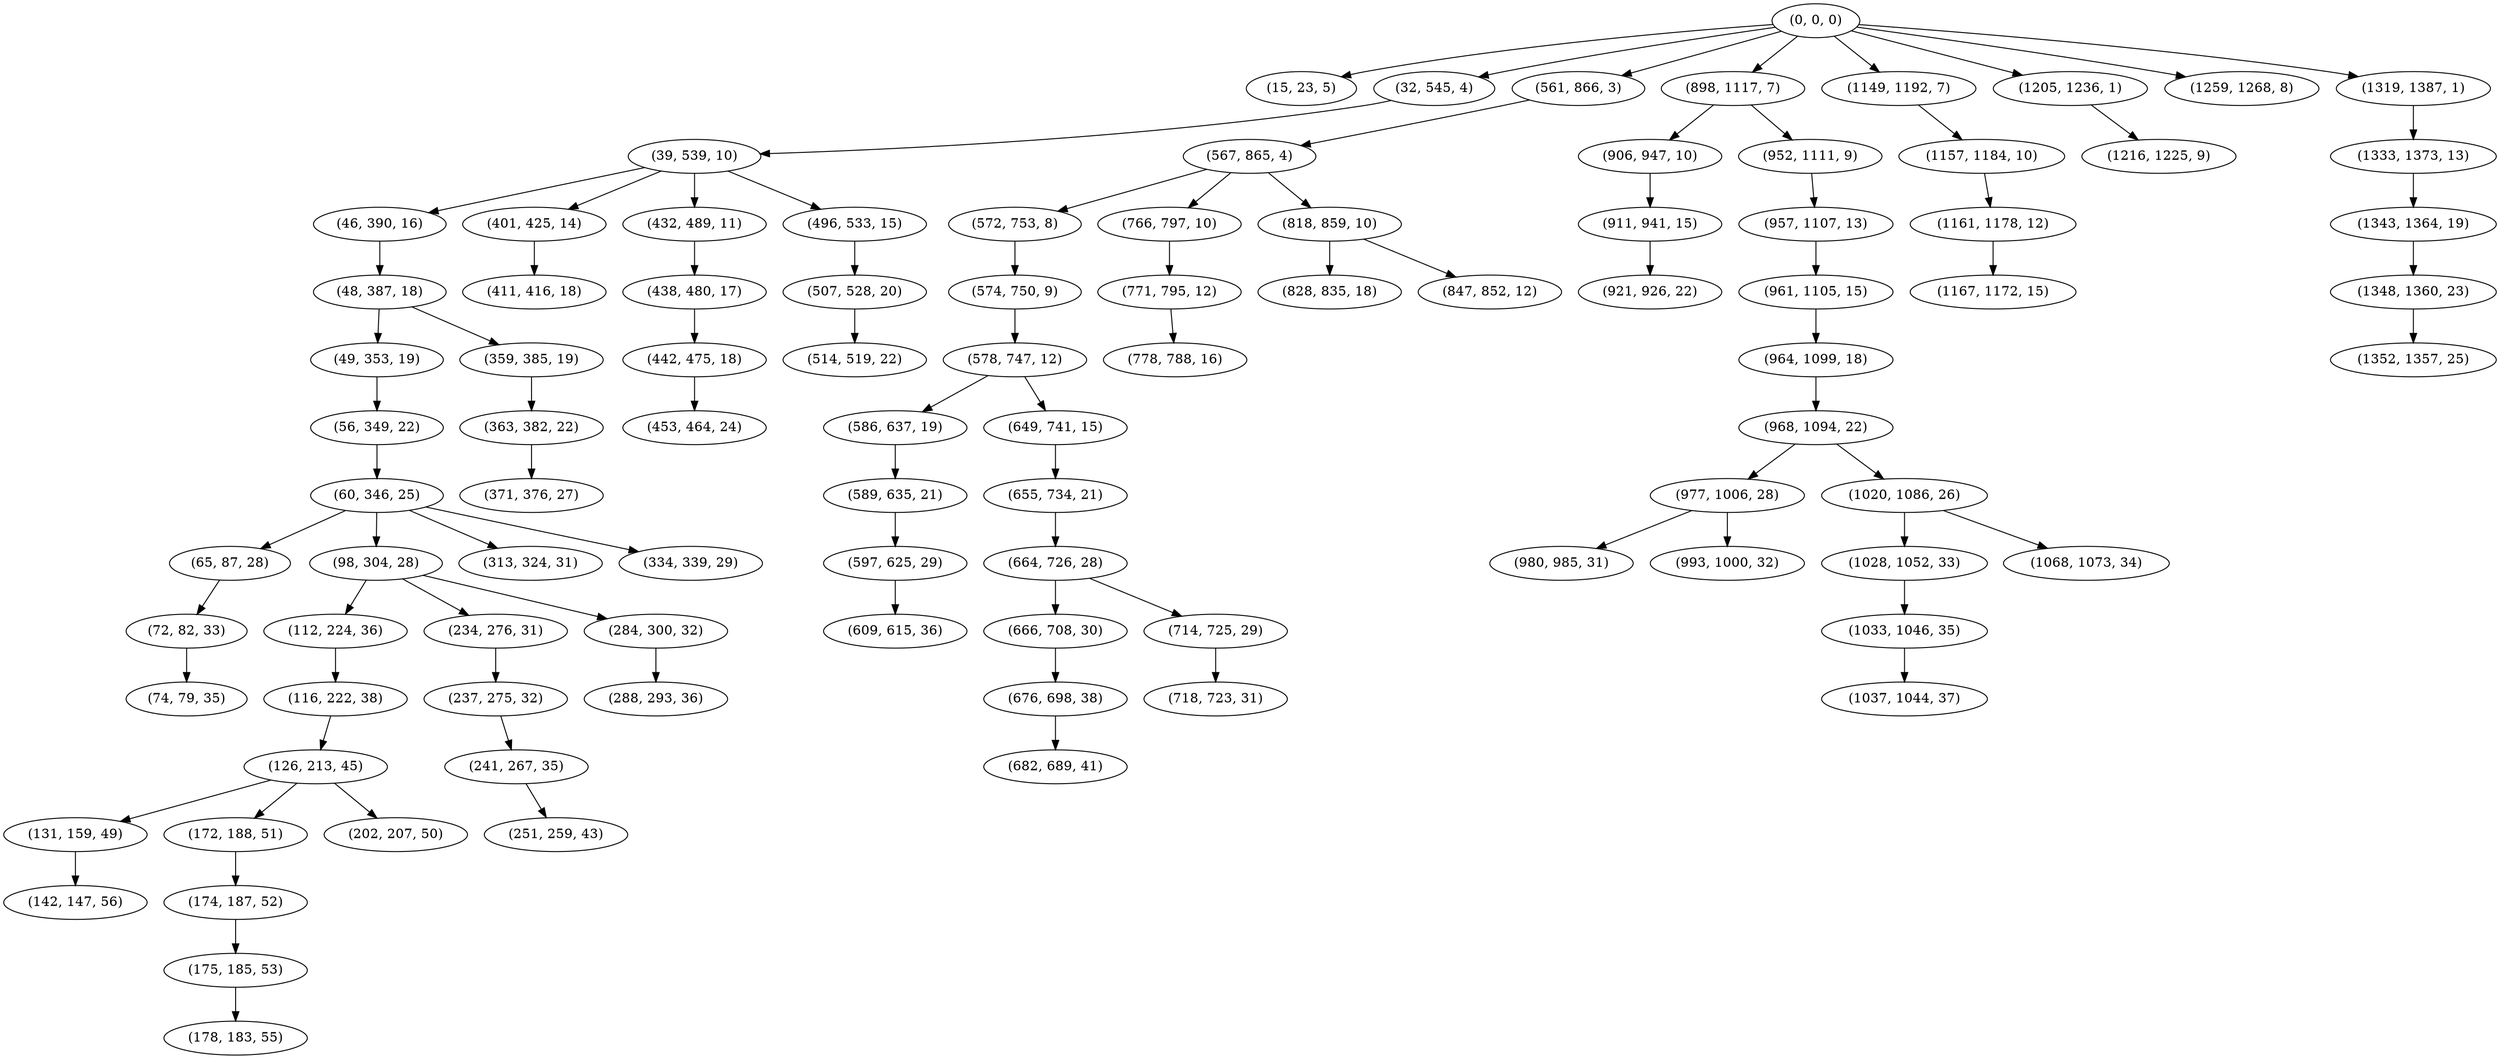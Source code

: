 digraph tree {
    "(0, 0, 0)";
    "(15, 23, 5)";
    "(32, 545, 4)";
    "(39, 539, 10)";
    "(46, 390, 16)";
    "(48, 387, 18)";
    "(49, 353, 19)";
    "(56, 349, 22)";
    "(60, 346, 25)";
    "(65, 87, 28)";
    "(72, 82, 33)";
    "(74, 79, 35)";
    "(98, 304, 28)";
    "(112, 224, 36)";
    "(116, 222, 38)";
    "(126, 213, 45)";
    "(131, 159, 49)";
    "(142, 147, 56)";
    "(172, 188, 51)";
    "(174, 187, 52)";
    "(175, 185, 53)";
    "(178, 183, 55)";
    "(202, 207, 50)";
    "(234, 276, 31)";
    "(237, 275, 32)";
    "(241, 267, 35)";
    "(251, 259, 43)";
    "(284, 300, 32)";
    "(288, 293, 36)";
    "(313, 324, 31)";
    "(334, 339, 29)";
    "(359, 385, 19)";
    "(363, 382, 22)";
    "(371, 376, 27)";
    "(401, 425, 14)";
    "(411, 416, 18)";
    "(432, 489, 11)";
    "(438, 480, 17)";
    "(442, 475, 18)";
    "(453, 464, 24)";
    "(496, 533, 15)";
    "(507, 528, 20)";
    "(514, 519, 22)";
    "(561, 866, 3)";
    "(567, 865, 4)";
    "(572, 753, 8)";
    "(574, 750, 9)";
    "(578, 747, 12)";
    "(586, 637, 19)";
    "(589, 635, 21)";
    "(597, 625, 29)";
    "(609, 615, 36)";
    "(649, 741, 15)";
    "(655, 734, 21)";
    "(664, 726, 28)";
    "(666, 708, 30)";
    "(676, 698, 38)";
    "(682, 689, 41)";
    "(714, 725, 29)";
    "(718, 723, 31)";
    "(766, 797, 10)";
    "(771, 795, 12)";
    "(778, 788, 16)";
    "(818, 859, 10)";
    "(828, 835, 18)";
    "(847, 852, 12)";
    "(898, 1117, 7)";
    "(906, 947, 10)";
    "(911, 941, 15)";
    "(921, 926, 22)";
    "(952, 1111, 9)";
    "(957, 1107, 13)";
    "(961, 1105, 15)";
    "(964, 1099, 18)";
    "(968, 1094, 22)";
    "(977, 1006, 28)";
    "(980, 985, 31)";
    "(993, 1000, 32)";
    "(1020, 1086, 26)";
    "(1028, 1052, 33)";
    "(1033, 1046, 35)";
    "(1037, 1044, 37)";
    "(1068, 1073, 34)";
    "(1149, 1192, 7)";
    "(1157, 1184, 10)";
    "(1161, 1178, 12)";
    "(1167, 1172, 15)";
    "(1205, 1236, 1)";
    "(1216, 1225, 9)";
    "(1259, 1268, 8)";
    "(1319, 1387, 1)";
    "(1333, 1373, 13)";
    "(1343, 1364, 19)";
    "(1348, 1360, 23)";
    "(1352, 1357, 25)";
    "(0, 0, 0)" -> "(15, 23, 5)";
    "(0, 0, 0)" -> "(32, 545, 4)";
    "(0, 0, 0)" -> "(561, 866, 3)";
    "(0, 0, 0)" -> "(898, 1117, 7)";
    "(0, 0, 0)" -> "(1149, 1192, 7)";
    "(0, 0, 0)" -> "(1205, 1236, 1)";
    "(0, 0, 0)" -> "(1259, 1268, 8)";
    "(0, 0, 0)" -> "(1319, 1387, 1)";
    "(32, 545, 4)" -> "(39, 539, 10)";
    "(39, 539, 10)" -> "(46, 390, 16)";
    "(39, 539, 10)" -> "(401, 425, 14)";
    "(39, 539, 10)" -> "(432, 489, 11)";
    "(39, 539, 10)" -> "(496, 533, 15)";
    "(46, 390, 16)" -> "(48, 387, 18)";
    "(48, 387, 18)" -> "(49, 353, 19)";
    "(48, 387, 18)" -> "(359, 385, 19)";
    "(49, 353, 19)" -> "(56, 349, 22)";
    "(56, 349, 22)" -> "(60, 346, 25)";
    "(60, 346, 25)" -> "(65, 87, 28)";
    "(60, 346, 25)" -> "(98, 304, 28)";
    "(60, 346, 25)" -> "(313, 324, 31)";
    "(60, 346, 25)" -> "(334, 339, 29)";
    "(65, 87, 28)" -> "(72, 82, 33)";
    "(72, 82, 33)" -> "(74, 79, 35)";
    "(98, 304, 28)" -> "(112, 224, 36)";
    "(98, 304, 28)" -> "(234, 276, 31)";
    "(98, 304, 28)" -> "(284, 300, 32)";
    "(112, 224, 36)" -> "(116, 222, 38)";
    "(116, 222, 38)" -> "(126, 213, 45)";
    "(126, 213, 45)" -> "(131, 159, 49)";
    "(126, 213, 45)" -> "(172, 188, 51)";
    "(126, 213, 45)" -> "(202, 207, 50)";
    "(131, 159, 49)" -> "(142, 147, 56)";
    "(172, 188, 51)" -> "(174, 187, 52)";
    "(174, 187, 52)" -> "(175, 185, 53)";
    "(175, 185, 53)" -> "(178, 183, 55)";
    "(234, 276, 31)" -> "(237, 275, 32)";
    "(237, 275, 32)" -> "(241, 267, 35)";
    "(241, 267, 35)" -> "(251, 259, 43)";
    "(284, 300, 32)" -> "(288, 293, 36)";
    "(359, 385, 19)" -> "(363, 382, 22)";
    "(363, 382, 22)" -> "(371, 376, 27)";
    "(401, 425, 14)" -> "(411, 416, 18)";
    "(432, 489, 11)" -> "(438, 480, 17)";
    "(438, 480, 17)" -> "(442, 475, 18)";
    "(442, 475, 18)" -> "(453, 464, 24)";
    "(496, 533, 15)" -> "(507, 528, 20)";
    "(507, 528, 20)" -> "(514, 519, 22)";
    "(561, 866, 3)" -> "(567, 865, 4)";
    "(567, 865, 4)" -> "(572, 753, 8)";
    "(567, 865, 4)" -> "(766, 797, 10)";
    "(567, 865, 4)" -> "(818, 859, 10)";
    "(572, 753, 8)" -> "(574, 750, 9)";
    "(574, 750, 9)" -> "(578, 747, 12)";
    "(578, 747, 12)" -> "(586, 637, 19)";
    "(578, 747, 12)" -> "(649, 741, 15)";
    "(586, 637, 19)" -> "(589, 635, 21)";
    "(589, 635, 21)" -> "(597, 625, 29)";
    "(597, 625, 29)" -> "(609, 615, 36)";
    "(649, 741, 15)" -> "(655, 734, 21)";
    "(655, 734, 21)" -> "(664, 726, 28)";
    "(664, 726, 28)" -> "(666, 708, 30)";
    "(664, 726, 28)" -> "(714, 725, 29)";
    "(666, 708, 30)" -> "(676, 698, 38)";
    "(676, 698, 38)" -> "(682, 689, 41)";
    "(714, 725, 29)" -> "(718, 723, 31)";
    "(766, 797, 10)" -> "(771, 795, 12)";
    "(771, 795, 12)" -> "(778, 788, 16)";
    "(818, 859, 10)" -> "(828, 835, 18)";
    "(818, 859, 10)" -> "(847, 852, 12)";
    "(898, 1117, 7)" -> "(906, 947, 10)";
    "(898, 1117, 7)" -> "(952, 1111, 9)";
    "(906, 947, 10)" -> "(911, 941, 15)";
    "(911, 941, 15)" -> "(921, 926, 22)";
    "(952, 1111, 9)" -> "(957, 1107, 13)";
    "(957, 1107, 13)" -> "(961, 1105, 15)";
    "(961, 1105, 15)" -> "(964, 1099, 18)";
    "(964, 1099, 18)" -> "(968, 1094, 22)";
    "(968, 1094, 22)" -> "(977, 1006, 28)";
    "(968, 1094, 22)" -> "(1020, 1086, 26)";
    "(977, 1006, 28)" -> "(980, 985, 31)";
    "(977, 1006, 28)" -> "(993, 1000, 32)";
    "(1020, 1086, 26)" -> "(1028, 1052, 33)";
    "(1020, 1086, 26)" -> "(1068, 1073, 34)";
    "(1028, 1052, 33)" -> "(1033, 1046, 35)";
    "(1033, 1046, 35)" -> "(1037, 1044, 37)";
    "(1149, 1192, 7)" -> "(1157, 1184, 10)";
    "(1157, 1184, 10)" -> "(1161, 1178, 12)";
    "(1161, 1178, 12)" -> "(1167, 1172, 15)";
    "(1205, 1236, 1)" -> "(1216, 1225, 9)";
    "(1319, 1387, 1)" -> "(1333, 1373, 13)";
    "(1333, 1373, 13)" -> "(1343, 1364, 19)";
    "(1343, 1364, 19)" -> "(1348, 1360, 23)";
    "(1348, 1360, 23)" -> "(1352, 1357, 25)";
}
